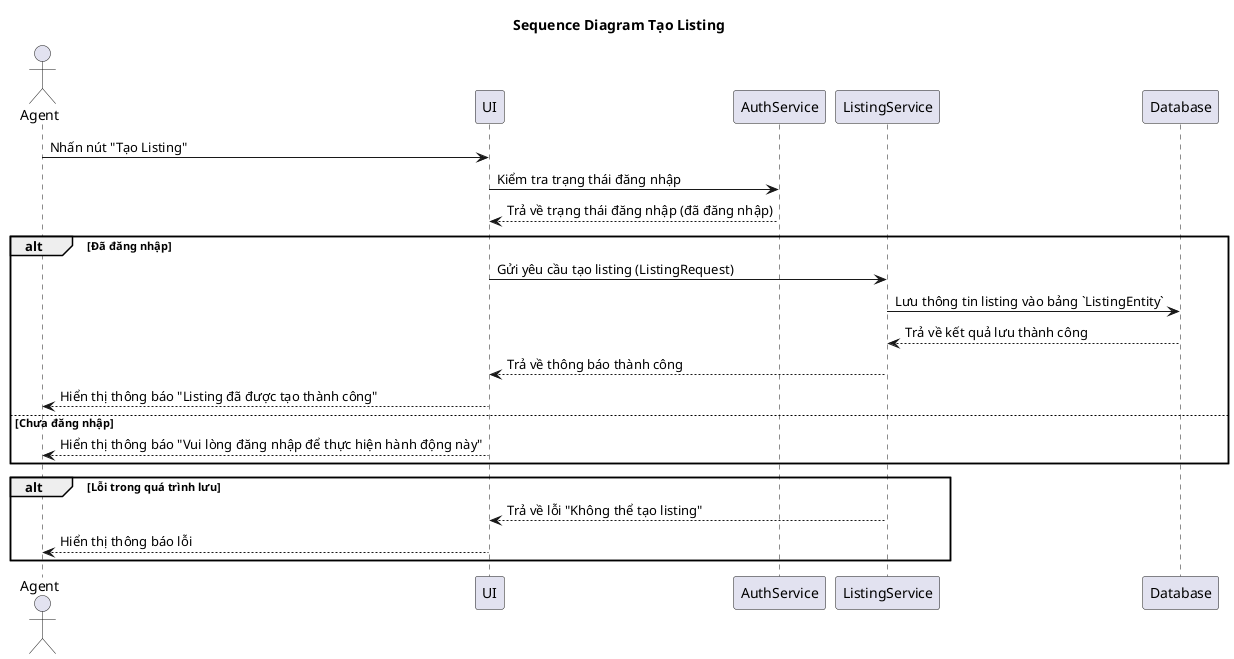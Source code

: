 @startuml
title Sequence Diagram Tạo Listing

actor Agent
participant UI
participant AuthService
participant ListingService
participant Database

Agent -> UI: Nhấn nút "Tạo Listing"
UI -> AuthService: Kiểm tra trạng thái đăng nhập
AuthService --> UI: Trả về trạng thái đăng nhập (đã đăng nhập)

alt Đã đăng nhập
    UI -> ListingService: Gửi yêu cầu tạo listing (ListingRequest)
    ListingService -> Database: Lưu thông tin listing vào bảng `ListingEntity`
    Database --> ListingService: Trả về kết quả lưu thành công
    ListingService --> UI: Trả về thông báo thành công
    UI --> Agent: Hiển thị thông báo "Listing đã được tạo thành công"
else Chưa đăng nhập
    UI --> Agent: Hiển thị thông báo "Vui lòng đăng nhập để thực hiện hành động này"
end

alt Lỗi trong quá trình lưu
    ListingService --> UI: Trả về lỗi "Không thể tạo listing"
    UI --> Agent: Hiển thị thông báo lỗi
end
@enduml